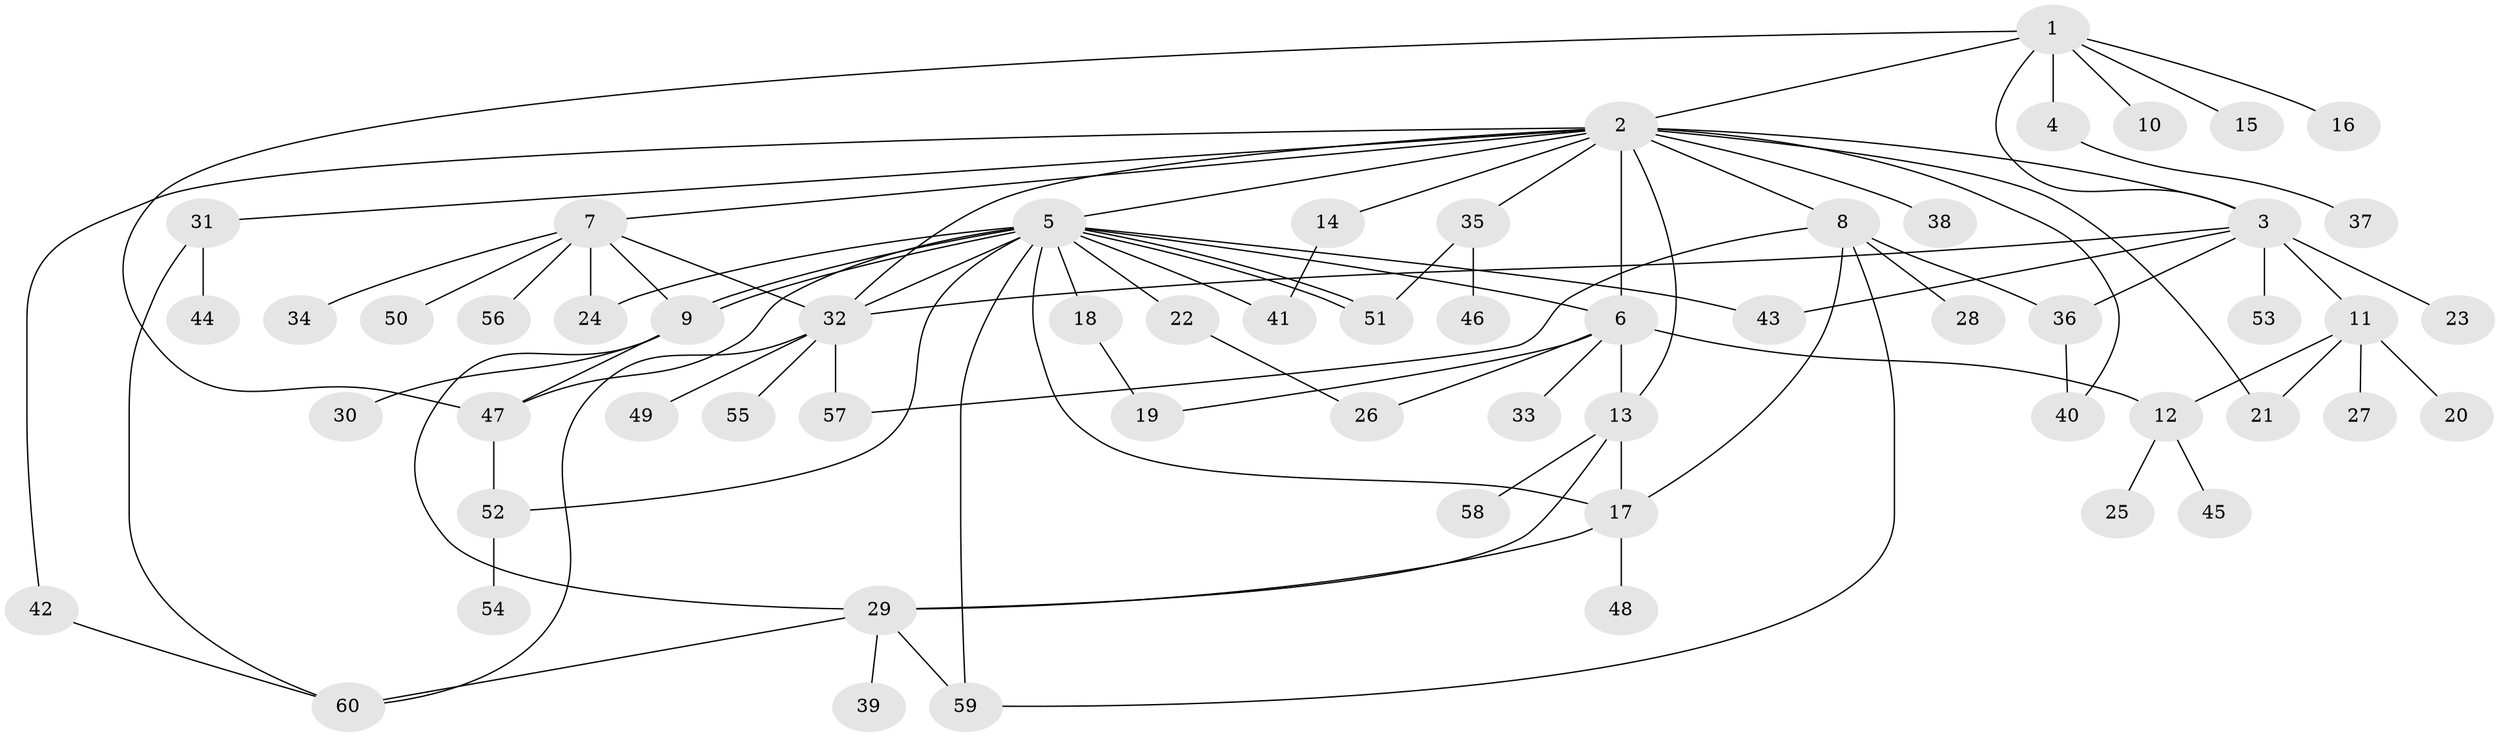 // coarse degree distribution, {1: 0.8333333333333334, 2: 0.05555555555555555, 6: 0.05555555555555555, 13: 0.05555555555555555}
// Generated by graph-tools (version 1.1) at 2025/51/03/04/25 21:51:09]
// undirected, 60 vertices, 91 edges
graph export_dot {
graph [start="1"]
  node [color=gray90,style=filled];
  1;
  2;
  3;
  4;
  5;
  6;
  7;
  8;
  9;
  10;
  11;
  12;
  13;
  14;
  15;
  16;
  17;
  18;
  19;
  20;
  21;
  22;
  23;
  24;
  25;
  26;
  27;
  28;
  29;
  30;
  31;
  32;
  33;
  34;
  35;
  36;
  37;
  38;
  39;
  40;
  41;
  42;
  43;
  44;
  45;
  46;
  47;
  48;
  49;
  50;
  51;
  52;
  53;
  54;
  55;
  56;
  57;
  58;
  59;
  60;
  1 -- 2;
  1 -- 3;
  1 -- 4;
  1 -- 10;
  1 -- 15;
  1 -- 16;
  1 -- 47;
  2 -- 3;
  2 -- 5;
  2 -- 6;
  2 -- 7;
  2 -- 8;
  2 -- 13;
  2 -- 14;
  2 -- 21;
  2 -- 31;
  2 -- 32;
  2 -- 35;
  2 -- 38;
  2 -- 40;
  2 -- 42;
  3 -- 11;
  3 -- 23;
  3 -- 32;
  3 -- 36;
  3 -- 43;
  3 -- 53;
  4 -- 37;
  5 -- 6;
  5 -- 9;
  5 -- 9;
  5 -- 17;
  5 -- 18;
  5 -- 22;
  5 -- 24;
  5 -- 32;
  5 -- 41;
  5 -- 43;
  5 -- 47;
  5 -- 51;
  5 -- 51;
  5 -- 52;
  5 -- 59;
  6 -- 12;
  6 -- 13;
  6 -- 19;
  6 -- 26;
  6 -- 33;
  7 -- 9;
  7 -- 24;
  7 -- 32;
  7 -- 34;
  7 -- 50;
  7 -- 56;
  8 -- 17;
  8 -- 28;
  8 -- 36;
  8 -- 57;
  8 -- 59;
  9 -- 29;
  9 -- 30;
  9 -- 47;
  11 -- 12;
  11 -- 20;
  11 -- 21;
  11 -- 27;
  12 -- 25;
  12 -- 45;
  13 -- 17;
  13 -- 29;
  13 -- 58;
  14 -- 41;
  17 -- 29;
  17 -- 48;
  18 -- 19;
  22 -- 26;
  29 -- 39;
  29 -- 59;
  29 -- 60;
  31 -- 44;
  31 -- 60;
  32 -- 49;
  32 -- 55;
  32 -- 57;
  32 -- 60;
  35 -- 46;
  35 -- 51;
  36 -- 40;
  42 -- 60;
  47 -- 52;
  52 -- 54;
}
